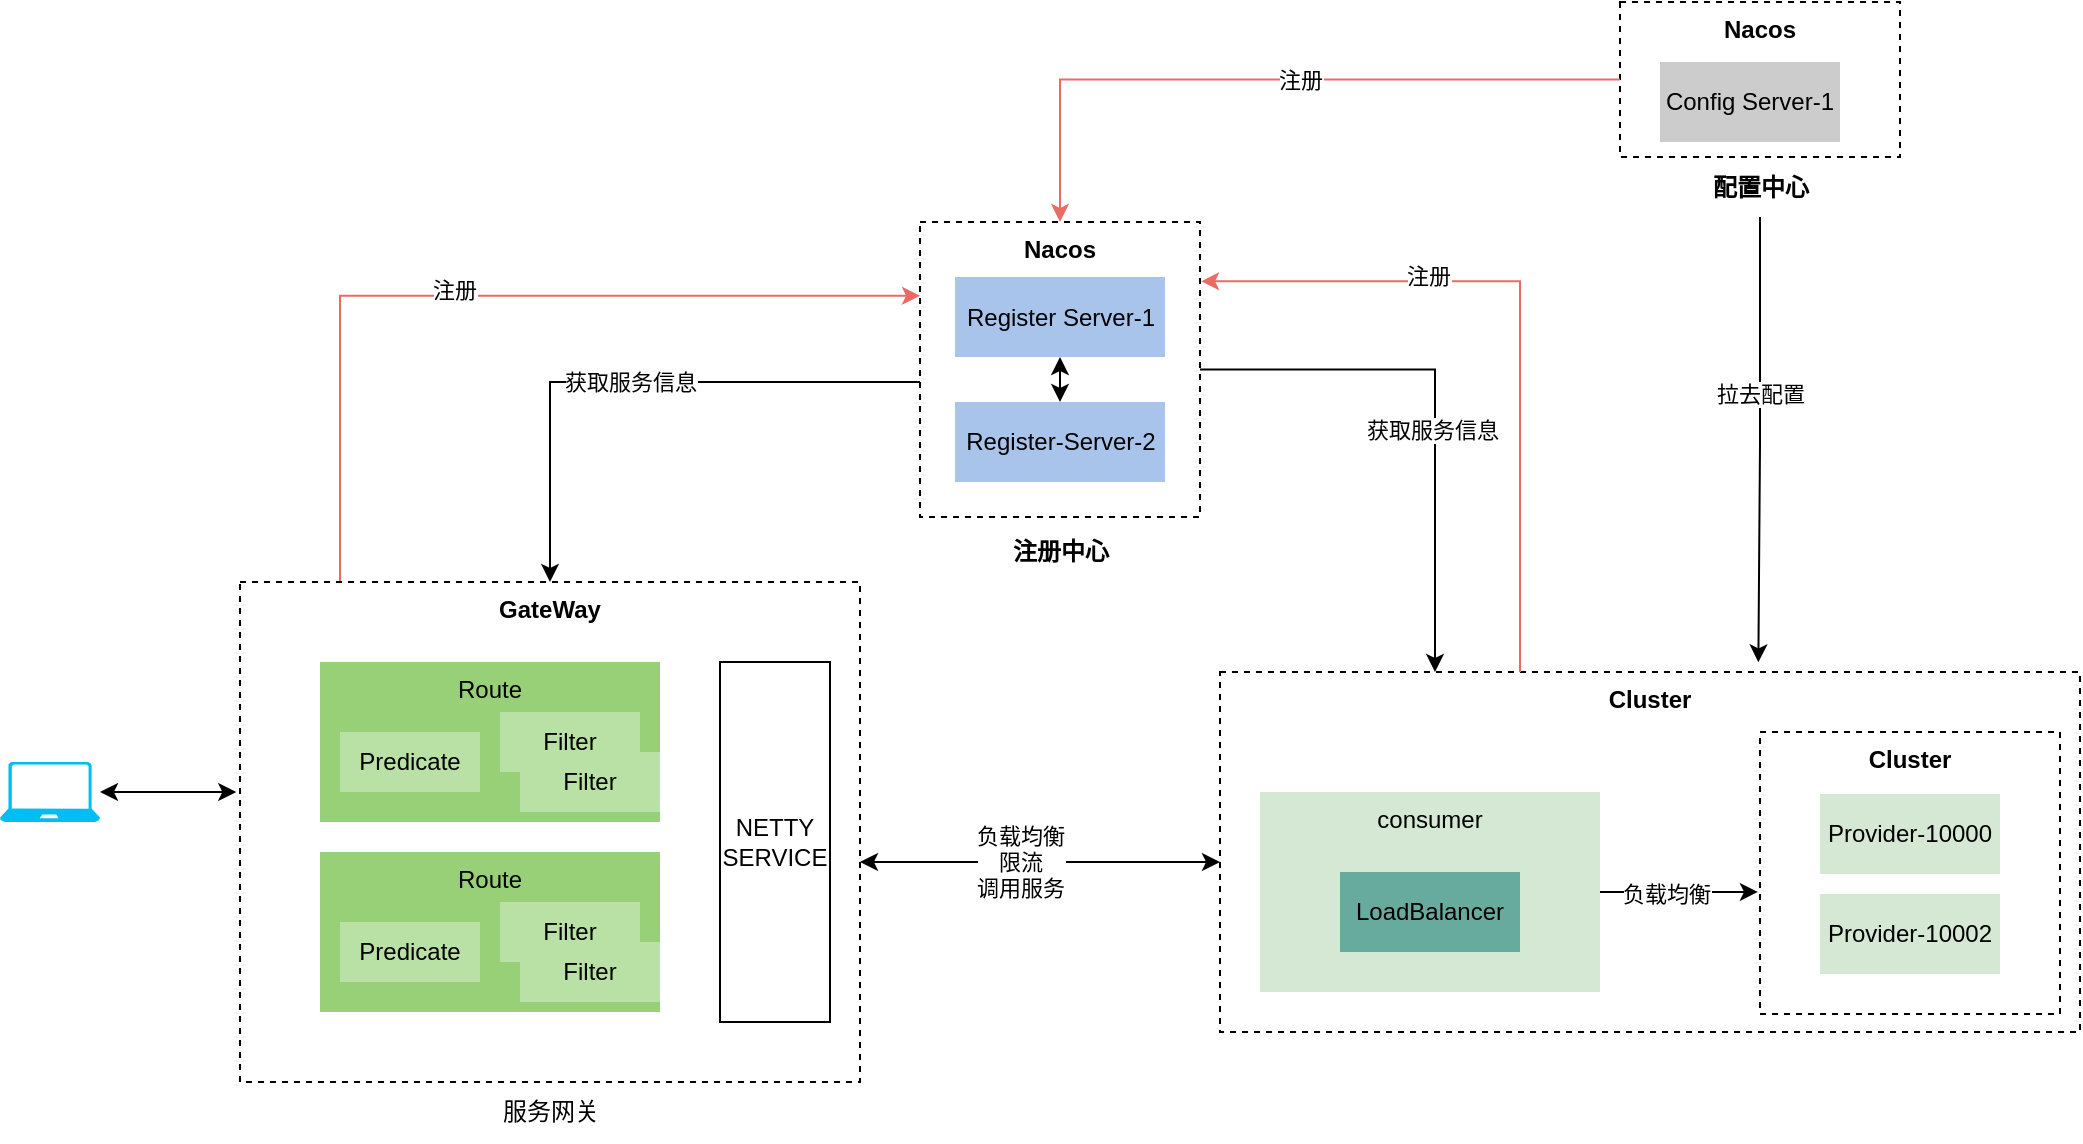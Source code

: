 <mxfile version="24.6.4" type="github">
  <diagram name="第 1 页" id="TnaWdXLzNJzU0-kOCl_u">
    <mxGraphModel dx="1707" dy="1371" grid="1" gridSize="10" guides="1" tooltips="1" connect="1" arrows="1" fold="1" page="1" pageScale="1" pageWidth="827" pageHeight="1169" math="0" shadow="0">
      <root>
        <mxCell id="0" />
        <mxCell id="1" parent="0" />
        <mxCell id="fLhCOQXJ6kDsfGb4_A8b-1" value="" style="verticalLabelPosition=bottom;html=1;verticalAlign=top;align=center;strokeColor=none;fillColor=#00BEF2;shape=mxgraph.azure.laptop;pointerEvents=1;" vertex="1" parent="1">
          <mxGeometry x="-550" y="540" width="50" height="30" as="geometry" />
        </mxCell>
        <mxCell id="fLhCOQXJ6kDsfGb4_A8b-34" style="edgeStyle=orthogonalEdgeStyle;rounded=0;orthogonalLoop=1;jettySize=auto;html=1;entryX=0;entryY=0.25;entryDx=0;entryDy=0;strokeColor=#EA6B66;" edge="1" parent="1" source="fLhCOQXJ6kDsfGb4_A8b-2" target="fLhCOQXJ6kDsfGb4_A8b-13">
          <mxGeometry relative="1" as="geometry">
            <Array as="points">
              <mxPoint x="-380" y="307" />
            </Array>
          </mxGeometry>
        </mxCell>
        <mxCell id="fLhCOQXJ6kDsfGb4_A8b-35" value="注册" style="edgeLabel;html=1;align=center;verticalAlign=middle;resizable=0;points=[];" vertex="1" connectable="0" parent="fLhCOQXJ6kDsfGb4_A8b-34">
          <mxGeometry x="-0.278" y="3" relative="1" as="geometry">
            <mxPoint x="43" as="offset" />
          </mxGeometry>
        </mxCell>
        <mxCell id="fLhCOQXJ6kDsfGb4_A8b-2" value="&lt;b&gt;GateWay&lt;/b&gt;" style="rounded=0;whiteSpace=wrap;html=1;fillColor=none;strokeColor=default;align=center;verticalAlign=top;dashed=1;" vertex="1" parent="1">
          <mxGeometry x="-430" y="450" width="310" height="250" as="geometry" />
        </mxCell>
        <mxCell id="fLhCOQXJ6kDsfGb4_A8b-3" value="NETTY SERVICE" style="rounded=0;whiteSpace=wrap;html=1;fillColor=none;align=center;verticalAlign=middle;" vertex="1" parent="1">
          <mxGeometry x="-190" y="490" width="55" height="180" as="geometry" />
        </mxCell>
        <mxCell id="fLhCOQXJ6kDsfGb4_A8b-4" value="" style="group" vertex="1" connectable="0" parent="1">
          <mxGeometry x="-390" y="490" width="170" height="80" as="geometry" />
        </mxCell>
        <mxCell id="fLhCOQXJ6kDsfGb4_A8b-5" value="Route" style="rounded=0;whiteSpace=wrap;html=1;fillColor=#97D077;align=center;verticalAlign=top;strokeColor=none;" vertex="1" parent="fLhCOQXJ6kDsfGb4_A8b-4">
          <mxGeometry width="170" height="80" as="geometry" />
        </mxCell>
        <mxCell id="fLhCOQXJ6kDsfGb4_A8b-6" value="Filter" style="rounded=0;whiteSpace=wrap;html=1;fillColor=#B9E0A5;align=center;verticalAlign=middle;strokeColor=none;" vertex="1" parent="fLhCOQXJ6kDsfGb4_A8b-4">
          <mxGeometry x="90" y="25" width="70" height="30" as="geometry" />
        </mxCell>
        <mxCell id="fLhCOQXJ6kDsfGb4_A8b-7" value="Predicate" style="rounded=0;whiteSpace=wrap;html=1;fillColor=#B9E0A5;align=center;verticalAlign=middle;strokeColor=none;" vertex="1" parent="fLhCOQXJ6kDsfGb4_A8b-4">
          <mxGeometry x="10" y="35" width="70" height="30" as="geometry" />
        </mxCell>
        <mxCell id="fLhCOQXJ6kDsfGb4_A8b-12" value="" style="group" vertex="1" connectable="0" parent="1">
          <mxGeometry x="-90" y="270" width="140" height="147.5" as="geometry" />
        </mxCell>
        <mxCell id="fLhCOQXJ6kDsfGb4_A8b-13" value="&lt;b&gt;Nacos&lt;/b&gt;" style="rounded=0;whiteSpace=wrap;html=1;fillColor=none;strokeColor=default;align=center;verticalAlign=top;dashed=1;" vertex="1" parent="fLhCOQXJ6kDsfGb4_A8b-12">
          <mxGeometry width="140" height="147.5" as="geometry" />
        </mxCell>
        <mxCell id="fLhCOQXJ6kDsfGb4_A8b-14" value="Register-Server-2" style="rounded=0;whiteSpace=wrap;html=1;fillColor=#A9C4EB;strokeColor=none;" vertex="1" parent="fLhCOQXJ6kDsfGb4_A8b-12">
          <mxGeometry x="17.5" y="90" width="105" height="40" as="geometry" />
        </mxCell>
        <mxCell id="fLhCOQXJ6kDsfGb4_A8b-15" value="Register Server-1" style="rounded=0;whiteSpace=wrap;html=1;fillColor=#A9C4EB;strokeColor=none;" vertex="1" parent="fLhCOQXJ6kDsfGb4_A8b-12">
          <mxGeometry x="17.5" y="27.5" width="105" height="40" as="geometry" />
        </mxCell>
        <mxCell id="fLhCOQXJ6kDsfGb4_A8b-16" value="" style="endArrow=classic;startArrow=classic;html=1;rounded=0;entryX=0.5;entryY=1;entryDx=0;entryDy=0;exitX=0.5;exitY=0;exitDx=0;exitDy=0;" edge="1" parent="fLhCOQXJ6kDsfGb4_A8b-12" source="fLhCOQXJ6kDsfGb4_A8b-14" target="fLhCOQXJ6kDsfGb4_A8b-15">
          <mxGeometry width="50" height="50" relative="1" as="geometry">
            <mxPoint x="20" y="127.5" as="sourcePoint" />
            <mxPoint x="70" y="77.5" as="targetPoint" />
          </mxGeometry>
        </mxCell>
        <mxCell id="fLhCOQXJ6kDsfGb4_A8b-21" value="" style="endArrow=classic;startArrow=classic;html=1;rounded=0;exitX=1;exitY=0.56;exitDx=0;exitDy=0;exitPerimeter=0;" edge="1" parent="1" source="fLhCOQXJ6kDsfGb4_A8b-2">
          <mxGeometry width="50" height="50" relative="1" as="geometry">
            <mxPoint x="-70" y="620" as="sourcePoint" />
            <mxPoint x="60" y="590" as="targetPoint" />
          </mxGeometry>
        </mxCell>
        <mxCell id="fLhCOQXJ6kDsfGb4_A8b-22" value="负载均衡&lt;br&gt;限流&lt;br&gt;调用服务" style="edgeLabel;html=1;align=center;verticalAlign=middle;resizable=0;points=[];" vertex="1" connectable="0" parent="fLhCOQXJ6kDsfGb4_A8b-21">
          <mxGeometry x="-0.269" relative="1" as="geometry">
            <mxPoint x="14" as="offset" />
          </mxGeometry>
        </mxCell>
        <mxCell id="fLhCOQXJ6kDsfGb4_A8b-26" style="edgeStyle=orthogonalEdgeStyle;rounded=0;orthogonalLoop=1;jettySize=auto;html=1;entryX=-0.006;entryY=0.42;entryDx=0;entryDy=0;entryPerimeter=0;startArrow=classic;startFill=1;" edge="1" parent="1" source="fLhCOQXJ6kDsfGb4_A8b-1" target="fLhCOQXJ6kDsfGb4_A8b-2">
          <mxGeometry relative="1" as="geometry" />
        </mxCell>
        <mxCell id="fLhCOQXJ6kDsfGb4_A8b-27" style="edgeStyle=orthogonalEdgeStyle;rounded=0;orthogonalLoop=1;jettySize=auto;html=1;startArrow=none;startFill=0;" edge="1" parent="1" source="fLhCOQXJ6kDsfGb4_A8b-13" target="fLhCOQXJ6kDsfGb4_A8b-2">
          <mxGeometry relative="1" as="geometry">
            <Array as="points">
              <mxPoint x="-275" y="350" />
            </Array>
          </mxGeometry>
        </mxCell>
        <mxCell id="fLhCOQXJ6kDsfGb4_A8b-28" value="获取服务信息" style="edgeLabel;html=1;align=center;verticalAlign=middle;resizable=0;points=[];" vertex="1" connectable="0" parent="fLhCOQXJ6kDsfGb4_A8b-27">
          <mxGeometry x="0.016" relative="1" as="geometry">
            <mxPoint as="offset" />
          </mxGeometry>
        </mxCell>
        <mxCell id="fLhCOQXJ6kDsfGb4_A8b-29" value="" style="group" vertex="1" connectable="0" parent="1">
          <mxGeometry x="260" y="160" width="140" height="77.5" as="geometry" />
        </mxCell>
        <mxCell id="fLhCOQXJ6kDsfGb4_A8b-30" value="&lt;b&gt;Nacos&lt;/b&gt;" style="rounded=0;whiteSpace=wrap;html=1;fillColor=none;strokeColor=default;align=center;verticalAlign=top;dashed=1;" vertex="1" parent="fLhCOQXJ6kDsfGb4_A8b-29">
          <mxGeometry width="140" height="77.5" as="geometry" />
        </mxCell>
        <mxCell id="fLhCOQXJ6kDsfGb4_A8b-32" value="Config Server-1" style="rounded=0;whiteSpace=wrap;html=1;fillColor=#CCCCCC;strokeColor=none;" vertex="1" parent="fLhCOQXJ6kDsfGb4_A8b-29">
          <mxGeometry x="20" y="30" width="90" height="40" as="geometry" />
        </mxCell>
        <mxCell id="fLhCOQXJ6kDsfGb4_A8b-40" value="Filter" style="rounded=0;whiteSpace=wrap;html=1;fillColor=#B9E0A5;align=center;verticalAlign=middle;strokeColor=none;" vertex="1" parent="1">
          <mxGeometry x="-290" y="535" width="70" height="30" as="geometry" />
        </mxCell>
        <mxCell id="fLhCOQXJ6kDsfGb4_A8b-43" value="" style="group" vertex="1" connectable="0" parent="1">
          <mxGeometry x="-390" y="585" width="170" height="80" as="geometry" />
        </mxCell>
        <mxCell id="fLhCOQXJ6kDsfGb4_A8b-44" value="Route" style="rounded=0;whiteSpace=wrap;html=1;fillColor=#97D077;align=center;verticalAlign=top;strokeColor=none;" vertex="1" parent="fLhCOQXJ6kDsfGb4_A8b-43">
          <mxGeometry width="170" height="80" as="geometry" />
        </mxCell>
        <mxCell id="fLhCOQXJ6kDsfGb4_A8b-45" value="Filter" style="rounded=0;whiteSpace=wrap;html=1;fillColor=#B9E0A5;align=center;verticalAlign=middle;strokeColor=none;" vertex="1" parent="fLhCOQXJ6kDsfGb4_A8b-43">
          <mxGeometry x="90" y="25" width="70" height="30" as="geometry" />
        </mxCell>
        <mxCell id="fLhCOQXJ6kDsfGb4_A8b-46" value="Predicate" style="rounded=0;whiteSpace=wrap;html=1;fillColor=#B9E0A5;align=center;verticalAlign=middle;strokeColor=none;" vertex="1" parent="fLhCOQXJ6kDsfGb4_A8b-43">
          <mxGeometry x="10" y="35" width="70" height="30" as="geometry" />
        </mxCell>
        <mxCell id="fLhCOQXJ6kDsfGb4_A8b-47" value="Filter" style="rounded=0;whiteSpace=wrap;html=1;fillColor=#B9E0A5;align=center;verticalAlign=middle;strokeColor=none;" vertex="1" parent="fLhCOQXJ6kDsfGb4_A8b-43">
          <mxGeometry x="100" y="45" width="70" height="30" as="geometry" />
        </mxCell>
        <mxCell id="fLhCOQXJ6kDsfGb4_A8b-55" value="" style="group" vertex="1" connectable="0" parent="1">
          <mxGeometry x="60" y="495" width="430" height="180" as="geometry" />
        </mxCell>
        <mxCell id="fLhCOQXJ6kDsfGb4_A8b-36" value="&lt;b&gt;Cluster&lt;/b&gt;" style="rounded=0;whiteSpace=wrap;html=1;fillColor=none;dashed=1;verticalAlign=top;" vertex="1" parent="fLhCOQXJ6kDsfGb4_A8b-55">
          <mxGeometry width="430" height="180" as="geometry" />
        </mxCell>
        <mxCell id="fLhCOQXJ6kDsfGb4_A8b-50" value="" style="group" vertex="1" connectable="0" parent="fLhCOQXJ6kDsfGb4_A8b-55">
          <mxGeometry x="20" y="60" width="170" height="100" as="geometry" />
        </mxCell>
        <mxCell id="fLhCOQXJ6kDsfGb4_A8b-39" value="consumer" style="rounded=0;whiteSpace=wrap;html=1;fillColor=#D5E8D4;strokeColor=none;verticalAlign=top;" vertex="1" parent="fLhCOQXJ6kDsfGb4_A8b-50">
          <mxGeometry width="170" height="100" as="geometry" />
        </mxCell>
        <mxCell id="fLhCOQXJ6kDsfGb4_A8b-49" value="LoadBalancer" style="rounded=0;whiteSpace=wrap;html=1;fillColor=#67AB9F;strokeColor=none;" vertex="1" parent="fLhCOQXJ6kDsfGb4_A8b-50">
          <mxGeometry x="40" y="40" width="90" height="40" as="geometry" />
        </mxCell>
        <mxCell id="fLhCOQXJ6kDsfGb4_A8b-52" value="" style="group" vertex="1" connectable="0" parent="fLhCOQXJ6kDsfGb4_A8b-55">
          <mxGeometry x="270" y="30" width="150" height="141" as="geometry" />
        </mxCell>
        <mxCell id="fLhCOQXJ6kDsfGb4_A8b-37" value="Provider-10000" style="rounded=0;whiteSpace=wrap;html=1;fillColor=#D5E8D4;strokeColor=none;" vertex="1" parent="fLhCOQXJ6kDsfGb4_A8b-52">
          <mxGeometry x="30" y="31" width="90" height="40" as="geometry" />
        </mxCell>
        <mxCell id="fLhCOQXJ6kDsfGb4_A8b-48" value="Provider-10002" style="rounded=0;whiteSpace=wrap;html=1;fillColor=#D5E8D4;strokeColor=none;" vertex="1" parent="fLhCOQXJ6kDsfGb4_A8b-52">
          <mxGeometry x="30" y="81" width="90" height="40" as="geometry" />
        </mxCell>
        <mxCell id="fLhCOQXJ6kDsfGb4_A8b-51" value="&lt;b&gt;Cluster&lt;/b&gt;" style="rounded=0;whiteSpace=wrap;html=1;fillColor=none;dashed=1;verticalAlign=top;" vertex="1" parent="fLhCOQXJ6kDsfGb4_A8b-52">
          <mxGeometry width="150" height="141" as="geometry" />
        </mxCell>
        <mxCell id="fLhCOQXJ6kDsfGb4_A8b-53" style="edgeStyle=orthogonalEdgeStyle;rounded=0;orthogonalLoop=1;jettySize=auto;html=1;entryX=-0.007;entryY=0.567;entryDx=0;entryDy=0;entryPerimeter=0;" edge="1" parent="fLhCOQXJ6kDsfGb4_A8b-55" source="fLhCOQXJ6kDsfGb4_A8b-39" target="fLhCOQXJ6kDsfGb4_A8b-51">
          <mxGeometry relative="1" as="geometry" />
        </mxCell>
        <mxCell id="fLhCOQXJ6kDsfGb4_A8b-54" value="负载均衡" style="edgeLabel;html=1;align=center;verticalAlign=middle;resizable=0;points=[];" vertex="1" connectable="0" parent="fLhCOQXJ6kDsfGb4_A8b-53">
          <mxGeometry x="-0.182" y="-1" relative="1" as="geometry">
            <mxPoint as="offset" />
          </mxGeometry>
        </mxCell>
        <mxCell id="fLhCOQXJ6kDsfGb4_A8b-56" style="edgeStyle=orthogonalEdgeStyle;rounded=0;orthogonalLoop=1;jettySize=auto;html=1;entryX=1.004;entryY=0.201;entryDx=0;entryDy=0;entryPerimeter=0;strokeColor=#EA6B66;" edge="1" parent="1" source="fLhCOQXJ6kDsfGb4_A8b-36" target="fLhCOQXJ6kDsfGb4_A8b-13">
          <mxGeometry relative="1" as="geometry">
            <Array as="points">
              <mxPoint x="210" y="300" />
            </Array>
          </mxGeometry>
        </mxCell>
        <mxCell id="fLhCOQXJ6kDsfGb4_A8b-57" value="注册" style="edgeLabel;html=1;align=center;verticalAlign=middle;resizable=0;points=[];" vertex="1" connectable="0" parent="fLhCOQXJ6kDsfGb4_A8b-56">
          <mxGeometry x="0.365" y="-3" relative="1" as="geometry">
            <mxPoint as="offset" />
          </mxGeometry>
        </mxCell>
        <mxCell id="fLhCOQXJ6kDsfGb4_A8b-59" style="edgeStyle=orthogonalEdgeStyle;rounded=0;orthogonalLoop=1;jettySize=auto;html=1;entryX=0.25;entryY=0;entryDx=0;entryDy=0;" edge="1" parent="1" source="fLhCOQXJ6kDsfGb4_A8b-13" target="fLhCOQXJ6kDsfGb4_A8b-36">
          <mxGeometry relative="1" as="geometry">
            <Array as="points">
              <mxPoint x="168" y="344" />
            </Array>
          </mxGeometry>
        </mxCell>
        <mxCell id="fLhCOQXJ6kDsfGb4_A8b-60" value="获取服务信息" style="edgeLabel;html=1;align=center;verticalAlign=middle;resizable=0;points=[];" vertex="1" connectable="0" parent="fLhCOQXJ6kDsfGb4_A8b-59">
          <mxGeometry x="0.093" y="-2" relative="1" as="geometry">
            <mxPoint as="offset" />
          </mxGeometry>
        </mxCell>
        <mxCell id="WgYL6O9STOkXiMQ_CdjH-1" style="edgeStyle=orthogonalEdgeStyle;rounded=0;orthogonalLoop=1;jettySize=auto;html=1;strokeColor=#EA6B66;" edge="1" parent="1" source="fLhCOQXJ6kDsfGb4_A8b-30" target="fLhCOQXJ6kDsfGb4_A8b-13">
          <mxGeometry relative="1" as="geometry" />
        </mxCell>
        <mxCell id="WgYL6O9STOkXiMQ_CdjH-9" value="注册" style="edgeLabel;html=1;align=center;verticalAlign=middle;resizable=0;points=[];" vertex="1" connectable="0" parent="WgYL6O9STOkXiMQ_CdjH-1">
          <mxGeometry x="-0.031" y="-4" relative="1" as="geometry">
            <mxPoint x="10" y="4" as="offset" />
          </mxGeometry>
        </mxCell>
        <mxCell id="WgYL6O9STOkXiMQ_CdjH-4" value="&lt;b&gt;注册中心&lt;/b&gt;" style="text;html=1;align=center;verticalAlign=middle;resizable=0;points=[];autosize=1;strokeColor=none;fillColor=none;" vertex="1" parent="1">
          <mxGeometry x="-55" y="420" width="70" height="30" as="geometry" />
        </mxCell>
        <mxCell id="WgYL6O9STOkXiMQ_CdjH-5" value="&lt;b&gt;配置中心&lt;/b&gt;" style="text;html=1;align=center;verticalAlign=middle;resizable=0;points=[];autosize=1;strokeColor=none;fillColor=none;" vertex="1" parent="1">
          <mxGeometry x="295" y="237.5" width="70" height="30" as="geometry" />
        </mxCell>
        <mxCell id="WgYL6O9STOkXiMQ_CdjH-6" value="服务网关" style="text;html=1;align=center;verticalAlign=middle;resizable=0;points=[];autosize=1;strokeColor=none;fillColor=none;" vertex="1" parent="1">
          <mxGeometry x="-310" y="700" width="70" height="30" as="geometry" />
        </mxCell>
        <mxCell id="WgYL6O9STOkXiMQ_CdjH-7" style="edgeStyle=orthogonalEdgeStyle;rounded=0;orthogonalLoop=1;jettySize=auto;html=1;entryX=0.626;entryY=-0.027;entryDx=0;entryDy=0;entryPerimeter=0;" edge="1" parent="1" source="WgYL6O9STOkXiMQ_CdjH-5" target="fLhCOQXJ6kDsfGb4_A8b-36">
          <mxGeometry relative="1" as="geometry" />
        </mxCell>
        <mxCell id="WgYL6O9STOkXiMQ_CdjH-8" value="拉去配置" style="edgeLabel;html=1;align=center;verticalAlign=middle;resizable=0;points=[];" vertex="1" connectable="0" parent="WgYL6O9STOkXiMQ_CdjH-7">
          <mxGeometry x="-0.206" relative="1" as="geometry">
            <mxPoint as="offset" />
          </mxGeometry>
        </mxCell>
      </root>
    </mxGraphModel>
  </diagram>
</mxfile>
